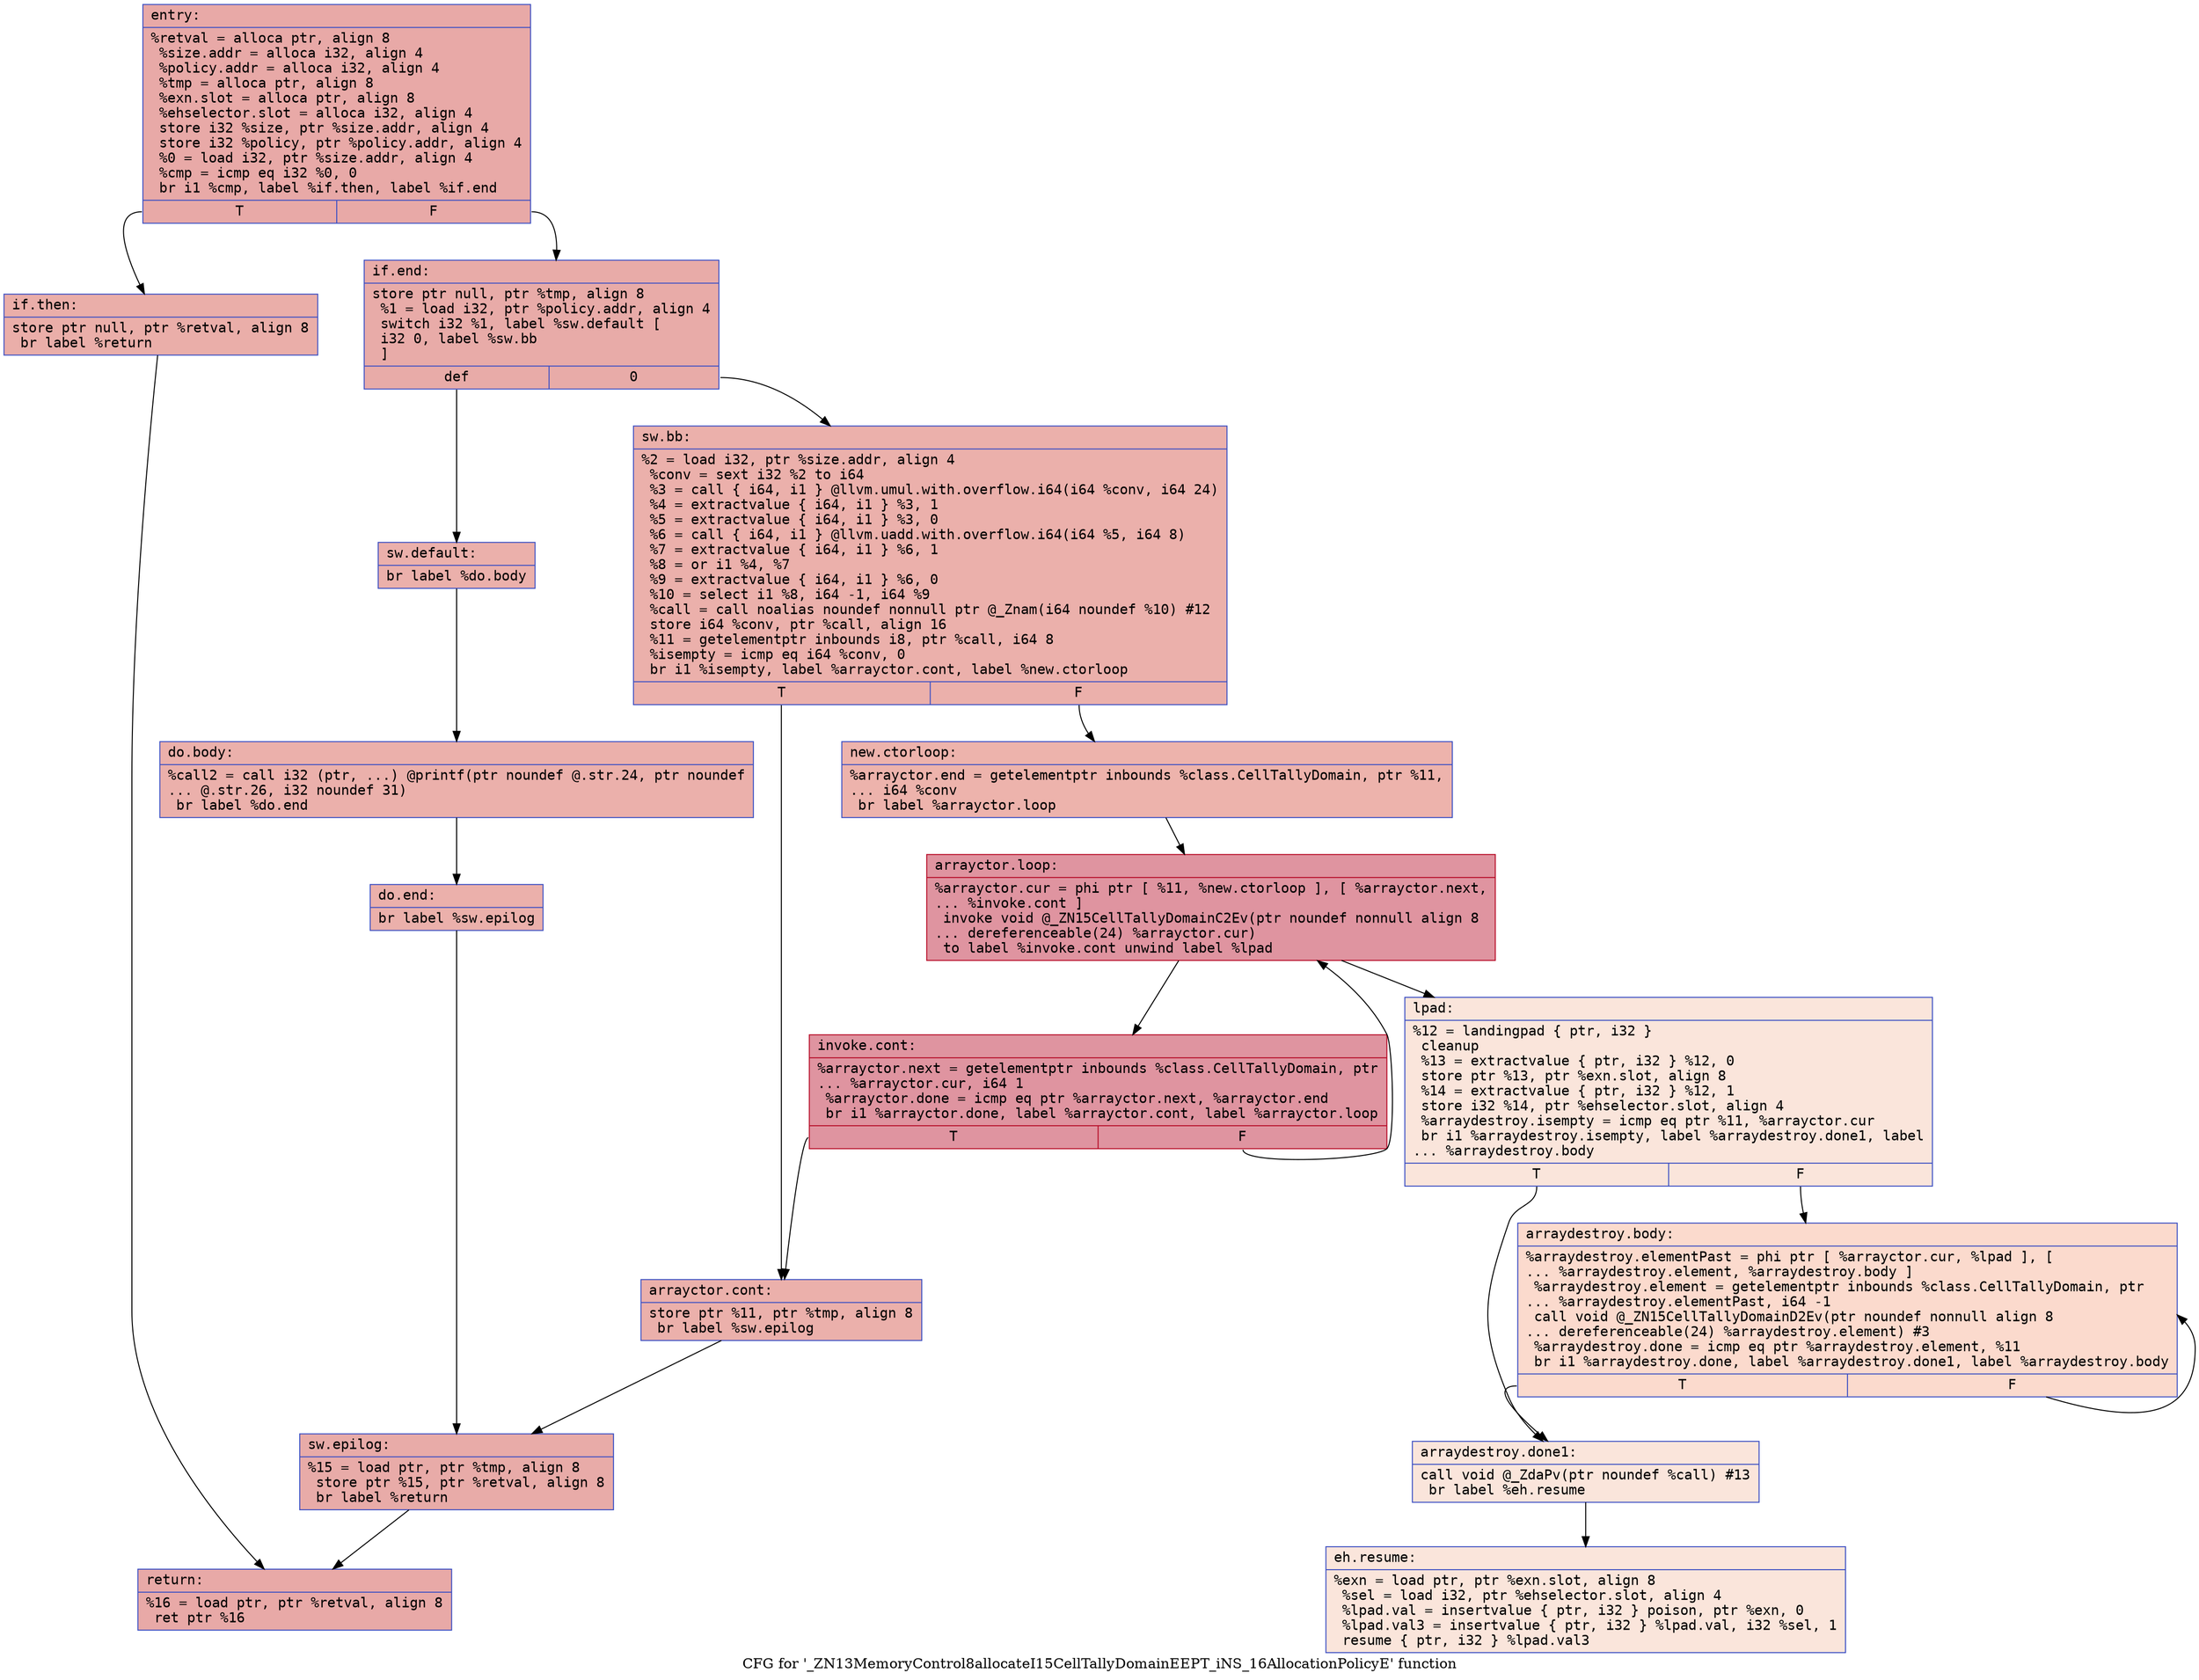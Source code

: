 digraph "CFG for '_ZN13MemoryControl8allocateI15CellTallyDomainEEPT_iNS_16AllocationPolicyE' function" {
	label="CFG for '_ZN13MemoryControl8allocateI15CellTallyDomainEEPT_iNS_16AllocationPolicyE' function";

	Node0x556c3c868000 [shape=record,color="#3d50c3ff", style=filled, fillcolor="#ca3b3770" fontname="Courier",label="{entry:\l|  %retval = alloca ptr, align 8\l  %size.addr = alloca i32, align 4\l  %policy.addr = alloca i32, align 4\l  %tmp = alloca ptr, align 8\l  %exn.slot = alloca ptr, align 8\l  %ehselector.slot = alloca i32, align 4\l  store i32 %size, ptr %size.addr, align 4\l  store i32 %policy, ptr %policy.addr, align 4\l  %0 = load i32, ptr %size.addr, align 4\l  %cmp = icmp eq i32 %0, 0\l  br i1 %cmp, label %if.then, label %if.end\l|{<s0>T|<s1>F}}"];
	Node0x556c3c868000:s0 -> Node0x556c3c8685f0[tooltip="entry -> if.then\nProbability 37.50%" ];
	Node0x556c3c868000:s1 -> Node0x556c3c868660[tooltip="entry -> if.end\nProbability 62.50%" ];
	Node0x556c3c8685f0 [shape=record,color="#3d50c3ff", style=filled, fillcolor="#d0473d70" fontname="Courier",label="{if.then:\l|  store ptr null, ptr %retval, align 8\l  br label %return\l}"];
	Node0x556c3c8685f0 -> Node0x556c3c868820[tooltip="if.then -> return\nProbability 100.00%" ];
	Node0x556c3c868660 [shape=record,color="#3d50c3ff", style=filled, fillcolor="#cc403a70" fontname="Courier",label="{if.end:\l|  store ptr null, ptr %tmp, align 8\l  %1 = load i32, ptr %policy.addr, align 4\l  switch i32 %1, label %sw.default [\l    i32 0, label %sw.bb\l  ]\l|{<s0>def|<s1>0}}"];
	Node0x556c3c868660:s0 -> Node0x556c3c868bc0[tooltip="if.end -> sw.default\nProbability 50.00%" ];
	Node0x556c3c868660:s1 -> Node0x556c3c868c40[tooltip="if.end -> sw.bb\nProbability 50.00%" ];
	Node0x556c3c868c40 [shape=record,color="#3d50c3ff", style=filled, fillcolor="#d24b4070" fontname="Courier",label="{sw.bb:\l|  %2 = load i32, ptr %size.addr, align 4\l  %conv = sext i32 %2 to i64\l  %3 = call \{ i64, i1 \} @llvm.umul.with.overflow.i64(i64 %conv, i64 24)\l  %4 = extractvalue \{ i64, i1 \} %3, 1\l  %5 = extractvalue \{ i64, i1 \} %3, 0\l  %6 = call \{ i64, i1 \} @llvm.uadd.with.overflow.i64(i64 %5, i64 8)\l  %7 = extractvalue \{ i64, i1 \} %6, 1\l  %8 = or i1 %4, %7\l  %9 = extractvalue \{ i64, i1 \} %6, 0\l  %10 = select i1 %8, i64 -1, i64 %9\l  %call = call noalias noundef nonnull ptr @_Znam(i64 noundef %10) #12\l  store i64 %conv, ptr %call, align 16\l  %11 = getelementptr inbounds i8, ptr %call, i64 8\l  %isempty = icmp eq i64 %conv, 0\l  br i1 %isempty, label %arrayctor.cont, label %new.ctorloop\l|{<s0>T|<s1>F}}"];
	Node0x556c3c868c40:s0 -> Node0x556c3c869770[tooltip="sw.bb -> arrayctor.cont\nProbability 37.50%" ];
	Node0x556c3c868c40:s1 -> Node0x556c3c8697c0[tooltip="sw.bb -> new.ctorloop\nProbability 62.50%" ];
	Node0x556c3c8697c0 [shape=record,color="#3d50c3ff", style=filled, fillcolor="#d6524470" fontname="Courier",label="{new.ctorloop:\l|  %arrayctor.end = getelementptr inbounds %class.CellTallyDomain, ptr %11,\l... i64 %conv\l  br label %arrayctor.loop\l}"];
	Node0x556c3c8697c0 -> Node0x556c3c869990[tooltip="new.ctorloop -> arrayctor.loop\nProbability 100.00%" ];
	Node0x556c3c869990 [shape=record,color="#b70d28ff", style=filled, fillcolor="#b70d2870" fontname="Courier",label="{arrayctor.loop:\l|  %arrayctor.cur = phi ptr [ %11, %new.ctorloop ], [ %arrayctor.next,\l... %invoke.cont ]\l  invoke void @_ZN15CellTallyDomainC2Ev(ptr noundef nonnull align 8\l... dereferenceable(24) %arrayctor.cur)\l          to label %invoke.cont unwind label %lpad\l}"];
	Node0x556c3c869990 -> Node0x556c3c869ae0[tooltip="arrayctor.loop -> invoke.cont\nProbability 100.00%" ];
	Node0x556c3c869990 -> Node0x556c3c869c80[tooltip="arrayctor.loop -> lpad\nProbability 0.00%" ];
	Node0x556c3c869ae0 [shape=record,color="#b70d28ff", style=filled, fillcolor="#b70d2870" fontname="Courier",label="{invoke.cont:\l|  %arrayctor.next = getelementptr inbounds %class.CellTallyDomain, ptr\l... %arrayctor.cur, i64 1\l  %arrayctor.done = icmp eq ptr %arrayctor.next, %arrayctor.end\l  br i1 %arrayctor.done, label %arrayctor.cont, label %arrayctor.loop\l|{<s0>T|<s1>F}}"];
	Node0x556c3c869ae0:s0 -> Node0x556c3c869770[tooltip="invoke.cont -> arrayctor.cont\nProbability 3.12%" ];
	Node0x556c3c869ae0:s1 -> Node0x556c3c869990[tooltip="invoke.cont -> arrayctor.loop\nProbability 96.88%" ];
	Node0x556c3c869770 [shape=record,color="#3d50c3ff", style=filled, fillcolor="#d24b4070" fontname="Courier",label="{arrayctor.cont:\l|  store ptr %11, ptr %tmp, align 8\l  br label %sw.epilog\l}"];
	Node0x556c3c869770 -> Node0x556c3c86a2e0[tooltip="arrayctor.cont -> sw.epilog\nProbability 100.00%" ];
	Node0x556c3c869c80 [shape=record,color="#3d50c3ff", style=filled, fillcolor="#f4c5ad70" fontname="Courier",label="{lpad:\l|  %12 = landingpad \{ ptr, i32 \}\l          cleanup\l  %13 = extractvalue \{ ptr, i32 \} %12, 0\l  store ptr %13, ptr %exn.slot, align 8\l  %14 = extractvalue \{ ptr, i32 \} %12, 1\l  store i32 %14, ptr %ehselector.slot, align 4\l  %arraydestroy.isempty = icmp eq ptr %11, %arrayctor.cur\l  br i1 %arraydestroy.isempty, label %arraydestroy.done1, label\l... %arraydestroy.body\l|{<s0>T|<s1>F}}"];
	Node0x556c3c869c80:s0 -> Node0x556c3c86a750[tooltip="lpad -> arraydestroy.done1\nProbability 37.50%" ];
	Node0x556c3c869c80:s1 -> Node0x556c3c86a7c0[tooltip="lpad -> arraydestroy.body\nProbability 62.50%" ];
	Node0x556c3c86a7c0 [shape=record,color="#3d50c3ff", style=filled, fillcolor="#f7ac8e70" fontname="Courier",label="{arraydestroy.body:\l|  %arraydestroy.elementPast = phi ptr [ %arrayctor.cur, %lpad ], [\l... %arraydestroy.element, %arraydestroy.body ]\l  %arraydestroy.element = getelementptr inbounds %class.CellTallyDomain, ptr\l... %arraydestroy.elementPast, i64 -1\l  call void @_ZN15CellTallyDomainD2Ev(ptr noundef nonnull align 8\l... dereferenceable(24) %arraydestroy.element) #3\l  %arraydestroy.done = icmp eq ptr %arraydestroy.element, %11\l  br i1 %arraydestroy.done, label %arraydestroy.done1, label %arraydestroy.body\l|{<s0>T|<s1>F}}"];
	Node0x556c3c86a7c0:s0 -> Node0x556c3c86a750[tooltip="arraydestroy.body -> arraydestroy.done1\nProbability 3.12%" ];
	Node0x556c3c86a7c0:s1 -> Node0x556c3c86a7c0[tooltip="arraydestroy.body -> arraydestroy.body\nProbability 96.88%" ];
	Node0x556c3c86a750 [shape=record,color="#3d50c3ff", style=filled, fillcolor="#f4c5ad70" fontname="Courier",label="{arraydestroy.done1:\l|  call void @_ZdaPv(ptr noundef %call) #13\l  br label %eh.resume\l}"];
	Node0x556c3c86a750 -> Node0x556c3c86ae70[tooltip="arraydestroy.done1 -> eh.resume\nProbability 100.00%" ];
	Node0x556c3c868bc0 [shape=record,color="#3d50c3ff", style=filled, fillcolor="#d24b4070" fontname="Courier",label="{sw.default:\l|  br label %do.body\l}"];
	Node0x556c3c868bc0 -> Node0x556c3c86af30[tooltip="sw.default -> do.body\nProbability 100.00%" ];
	Node0x556c3c86af30 [shape=record,color="#3d50c3ff", style=filled, fillcolor="#d24b4070" fontname="Courier",label="{do.body:\l|  %call2 = call i32 (ptr, ...) @printf(ptr noundef @.str.24, ptr noundef\l... @.str.26, i32 noundef 31)\l  br label %do.end\l}"];
	Node0x556c3c86af30 -> Node0x556c3c86b060[tooltip="do.body -> do.end\nProbability 100.00%" ];
	Node0x556c3c86b060 [shape=record,color="#3d50c3ff", style=filled, fillcolor="#d24b4070" fontname="Courier",label="{do.end:\l|  br label %sw.epilog\l}"];
	Node0x556c3c86b060 -> Node0x556c3c86a2e0[tooltip="do.end -> sw.epilog\nProbability 100.00%" ];
	Node0x556c3c86a2e0 [shape=record,color="#3d50c3ff", style=filled, fillcolor="#cc403a70" fontname="Courier",label="{sw.epilog:\l|  %15 = load ptr, ptr %tmp, align 8\l  store ptr %15, ptr %retval, align 8\l  br label %return\l}"];
	Node0x556c3c86a2e0 -> Node0x556c3c868820[tooltip="sw.epilog -> return\nProbability 100.00%" ];
	Node0x556c3c868820 [shape=record,color="#3d50c3ff", style=filled, fillcolor="#ca3b3770" fontname="Courier",label="{return:\l|  %16 = load ptr, ptr %retval, align 8\l  ret ptr %16\l}"];
	Node0x556c3c86ae70 [shape=record,color="#3d50c3ff", style=filled, fillcolor="#f4c5ad70" fontname="Courier",label="{eh.resume:\l|  %exn = load ptr, ptr %exn.slot, align 8\l  %sel = load i32, ptr %ehselector.slot, align 4\l  %lpad.val = insertvalue \{ ptr, i32 \} poison, ptr %exn, 0\l  %lpad.val3 = insertvalue \{ ptr, i32 \} %lpad.val, i32 %sel, 1\l  resume \{ ptr, i32 \} %lpad.val3\l}"];
}
